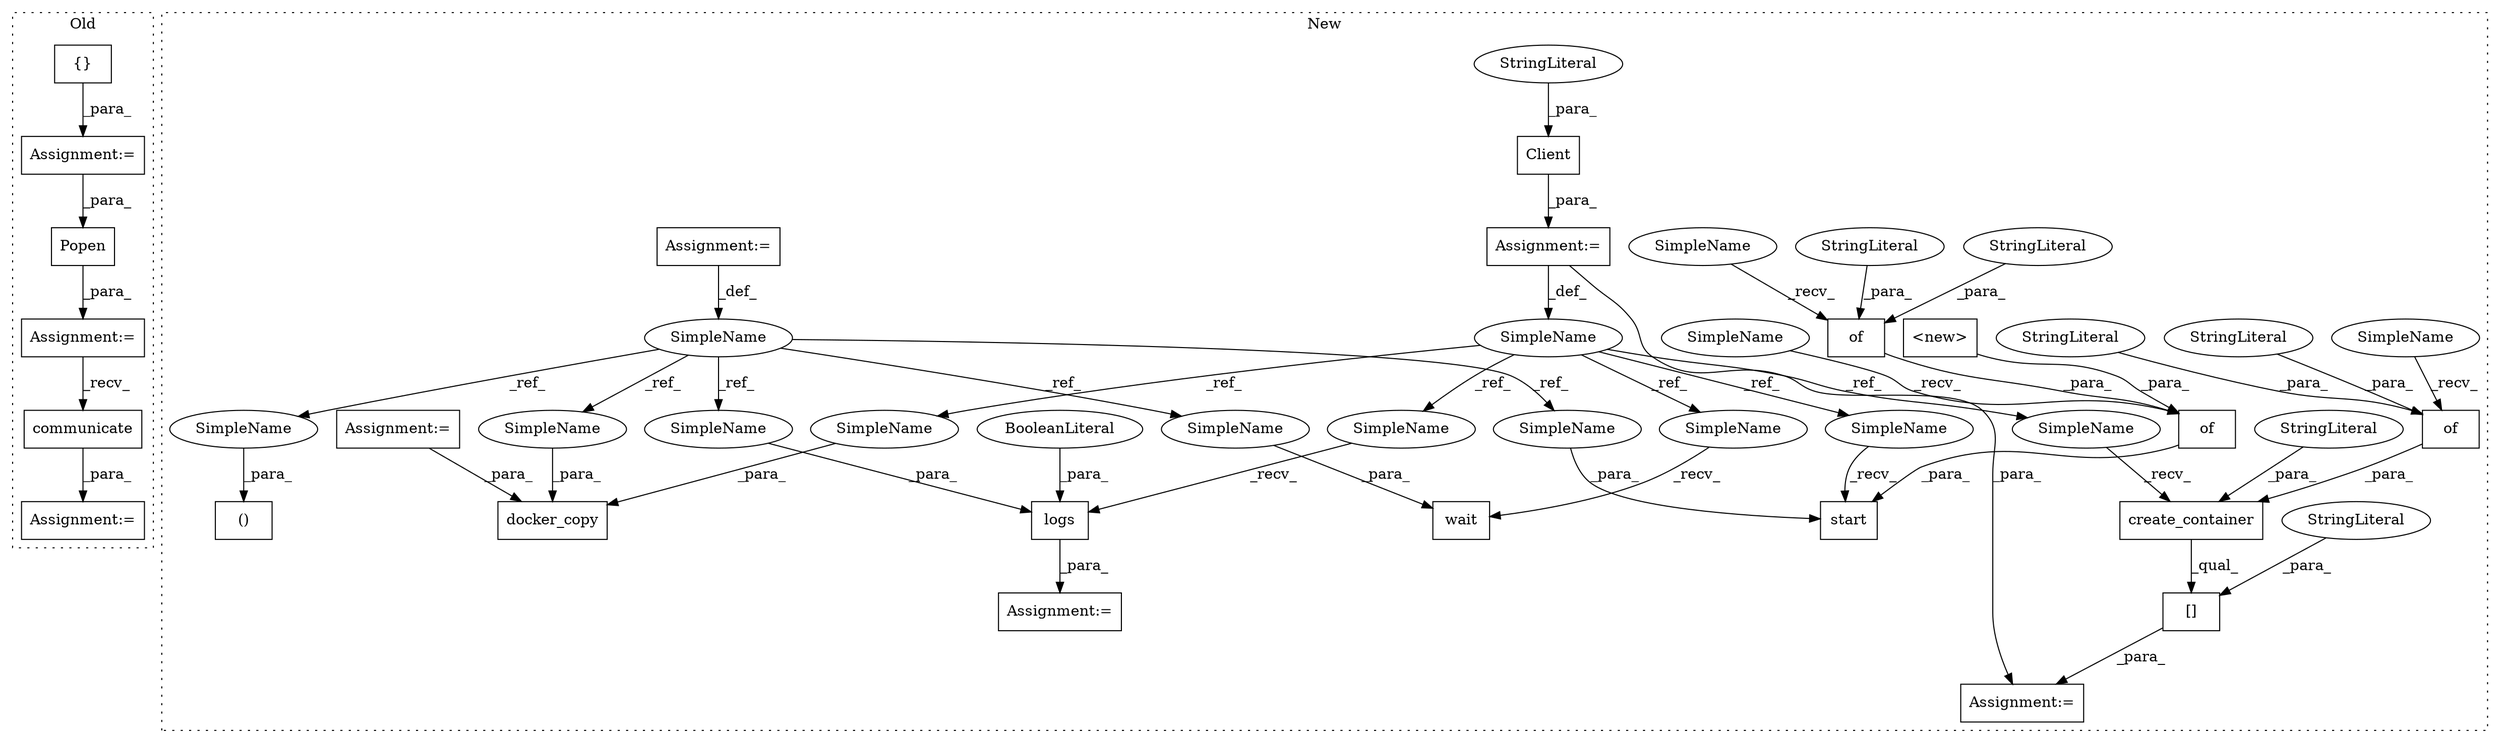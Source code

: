 digraph G {
subgraph cluster0 {
1 [label="Popen" a="32" s="6307,6326" l="6,1" shape="box"];
3 [label="Assignment:=" a="7" s="6367" l="2" shape="box"];
6 [label="communicate" a="32" s="6377" l="13" shape="box"];
7 [label="Assignment:=" a="7" s="6306" l="1" shape="box"];
9 [label="{}" a="4" s="5960,6290" l="1,1" shape="box"];
22 [label="Assignment:=" a="7" s="5947" l="1" shape="box"];
label = "Old";
style="dotted";
}
subgraph cluster1 {
2 [label="of" a="32" s="6123,6153" l="3,1" shape="box"];
4 [label="[]" a="2" s="6075,6160" l="81,1" shape="box"];
5 [label="StringLiteral" a="45" s="6156" l="4" shape="ellipse"];
8 [label="create_container" a="32" s="6082,6154" l="17,1" shape="box"];
10 [label="of" a="32" s="6246,6269" l="3,1" shape="box"];
11 [label="StringLiteral" a="45" s="6249" l="6" shape="ellipse"];
12 [label="StringLiteral" a="45" s="6099" l="19" shape="ellipse"];
13 [label="StringLiteral" a="45" s="6140" l="2" shape="ellipse"];
14 [label="StringLiteral" a="45" s="6256" l="13" shape="ellipse"];
15 [label="StringLiteral" a="45" s="6126" l="13" shape="ellipse"];
16 [label="of" a="32" s="6216,6313" l="3,1" shape="box"];
17 [label="<new>" a="14" s="6219" l="22" shape="box"];
18 [label="Client" a="32" s="5988,6023" l="7,1" shape="box"];
19 [label="StringLiteral" a="45" s="5995" l="28" shape="ellipse"];
20 [label="Assignment:=" a="7" s="5987" l="1" shape="box"];
21 [label="Assignment:=" a="7" s="6073" l="2" shape="box"];
23 [label="wait" a="32" s="6330,6342" l="5,1" shape="box"];
24 [label="SimpleName" a="42" s="5387" l="7" shape="ellipse"];
25 [label="start" a="32" s="6198,6314" l="6,1" shape="box"];
26 [label="()" a="106" s="6039" l="34" shape="box"];
27 [label="SimpleName" a="42" s="5981" l="6" shape="ellipse"];
28 [label="Assignment:=" a="7" s="6357" l="1" shape="box"];
29 [label="logs" a="32" s="6365,6382" l="5,1" shape="box"];
30 [label="BooleanLiteral" a="9" s="6378" l="4" shape="ellipse"];
31 [label="Assignment:=" a="7" s="5387" l="7" shape="box"];
32 [label="docker_copy" a="32" s="6653,6702" l="12,1" shape="box"];
33 [label="Assignment:=" a="7" s="6556" l="1" shape="box"];
34 [label="SimpleName" a="42" s="6075" l="6" shape="ellipse"];
35 [label="SimpleName" a="42" s="6358" l="6" shape="ellipse"];
36 [label="SimpleName" a="42" s="6665" l="6" shape="ellipse"];
37 [label="SimpleName" a="42" s="6191" l="6" shape="ellipse"];
38 [label="SimpleName" a="42" s="6323" l="6" shape="ellipse"];
39 [label="SimpleName" a="42" s="6212" l="3" shape="ellipse"];
40 [label="SimpleName" a="42" s="6119" l="3" shape="ellipse"];
41 [label="SimpleName" a="42" s="6242" l="3" shape="ellipse"];
42 [label="SimpleName" a="42" s="6370" l="7" shape="ellipse"];
43 [label="SimpleName" a="42" s="6335" l="7" shape="ellipse"];
44 [label="SimpleName" a="42" s="6066" l="7" shape="ellipse"];
45 [label="SimpleName" a="42" s="6672" l="7" shape="ellipse"];
46 [label="SimpleName" a="42" s="6204" l="7" shape="ellipse"];
label = "New";
style="dotted";
}
1 -> 7 [label="_para_"];
2 -> 8 [label="_para_"];
4 -> 21 [label="_para_"];
5 -> 4 [label="_para_"];
6 -> 3 [label="_para_"];
7 -> 6 [label="_recv_"];
8 -> 4 [label="_qual_"];
9 -> 22 [label="_para_"];
10 -> 16 [label="_para_"];
11 -> 10 [label="_para_"];
12 -> 8 [label="_para_"];
13 -> 2 [label="_para_"];
14 -> 10 [label="_para_"];
15 -> 2 [label="_para_"];
16 -> 25 [label="_para_"];
17 -> 16 [label="_para_"];
18 -> 20 [label="_para_"];
19 -> 18 [label="_para_"];
20 -> 21 [label="_para_"];
20 -> 27 [label="_def_"];
22 -> 1 [label="_para_"];
24 -> 43 [label="_ref_"];
24 -> 42 [label="_ref_"];
24 -> 46 [label="_ref_"];
24 -> 44 [label="_ref_"];
24 -> 45 [label="_ref_"];
27 -> 35 [label="_ref_"];
27 -> 38 [label="_ref_"];
27 -> 37 [label="_ref_"];
27 -> 36 [label="_ref_"];
27 -> 34 [label="_ref_"];
29 -> 28 [label="_para_"];
30 -> 29 [label="_para_"];
31 -> 24 [label="_def_"];
33 -> 32 [label="_para_"];
34 -> 8 [label="_recv_"];
35 -> 29 [label="_recv_"];
36 -> 32 [label="_para_"];
37 -> 25 [label="_recv_"];
38 -> 23 [label="_recv_"];
39 -> 16 [label="_recv_"];
40 -> 2 [label="_recv_"];
41 -> 10 [label="_recv_"];
42 -> 29 [label="_para_"];
43 -> 23 [label="_para_"];
44 -> 26 [label="_para_"];
45 -> 32 [label="_para_"];
46 -> 25 [label="_para_"];
}